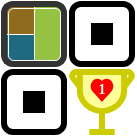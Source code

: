 <mxfile version="26.1.0">
  <diagram name="logo" id="OwzvYA7-GEL_tj54Xrpw">
    <mxGraphModel dx="236" dy="117" grid="1" gridSize="10" guides="1" tooltips="1" connect="1" arrows="1" fold="1" page="1" pageScale="1" pageWidth="850" pageHeight="1100" math="0" shadow="0">
      <root>
        <mxCell id="0" />
        <mxCell id="1" parent="0" />
        <mxCell id="rNr-V_LVtyrLA9hJe4uP-27" value="" style="group" parent="1" vertex="1" connectable="0">
          <mxGeometry x="74" y="73" width="30" height="30" as="geometry" />
        </mxCell>
        <mxCell id="rNr-V_LVtyrLA9hJe4uP-8" value="" style="html=1;verticalLabelPosition=bottom;align=center;labelBackgroundColor=#ffffff;verticalAlign=top;strokeWidth=3;strokeColor=#CCCC00;shadow=0;dashed=0;shape=mxgraph.ios7.icons.trophy;fillColor=#FFFF99;" parent="rNr-V_LVtyrLA9hJe4uP-27" vertex="1">
          <mxGeometry y="1" width="30" height="30" as="geometry" />
        </mxCell>
        <mxCell id="rNr-V_LVtyrLA9hJe4uP-50" value="" style="verticalLabelPosition=bottom;verticalAlign=top;html=1;shape=mxgraph.basic.heart;fillColor=light-dark(#ff0000, #ededed);strokeColor=none;" parent="rNr-V_LVtyrLA9hJe4uP-27" vertex="1">
          <mxGeometry x="9" y="4" width="12" height="12" as="geometry" />
        </mxCell>
        <mxCell id="rNr-V_LVtyrLA9hJe4uP-26" value="&lt;font style=&quot;color: rgb(255, 255, 255);&quot;&gt;1&lt;/font&gt;" style="text;html=1;align=center;verticalAlign=middle;whiteSpace=wrap;rounded=0;fontSize=7;fontFamily=Comic Sans MS;fontStyle=1" parent="rNr-V_LVtyrLA9hJe4uP-27" vertex="1">
          <mxGeometry x="10" y="5" width="10" height="10" as="geometry" />
        </mxCell>
        <mxCell id="rNr-V_LVtyrLA9hJe4uP-28" value="" style="group" parent="1" vertex="1" connectable="0">
          <mxGeometry x="74" y="40" width="30" height="30" as="geometry" />
        </mxCell>
        <mxCell id="rNr-V_LVtyrLA9hJe4uP-3" value="" style="rounded=1;whiteSpace=wrap;html=1;strokeWidth=3;fillColor=default;" parent="rNr-V_LVtyrLA9hJe4uP-28" vertex="1">
          <mxGeometry width="30" height="30" as="geometry" />
        </mxCell>
        <mxCell id="rNr-V_LVtyrLA9hJe4uP-13" value="" style="rounded=0;whiteSpace=wrap;html=1;strokeWidth=1;fillColor=#000000;" parent="rNr-V_LVtyrLA9hJe4uP-28" vertex="1">
          <mxGeometry x="10" y="10" width="10" height="10" as="geometry" />
        </mxCell>
        <mxCell id="rNr-V_LVtyrLA9hJe4uP-29" value="" style="group;fillColor=none;" parent="1" vertex="1" connectable="0">
          <mxGeometry x="40" y="74" width="30" height="30" as="geometry" />
        </mxCell>
        <mxCell id="rNr-V_LVtyrLA9hJe4uP-4" value="" style="rounded=1;whiteSpace=wrap;html=1;strokeWidth=3;fillColor=default;" parent="rNr-V_LVtyrLA9hJe4uP-29" vertex="1">
          <mxGeometry width="30" height="30" as="geometry" />
        </mxCell>
        <mxCell id="rNr-V_LVtyrLA9hJe4uP-10" value="" style="rounded=0;whiteSpace=wrap;html=1;strokeWidth=1;fillColor=#000000;" parent="rNr-V_LVtyrLA9hJe4uP-29" vertex="1">
          <mxGeometry x="10" y="10" width="10" height="10" as="geometry" />
        </mxCell>
        <mxCell id="rNr-V_LVtyrLA9hJe4uP-45" value="" style="group" parent="1" vertex="1" connectable="0">
          <mxGeometry x="40" y="40" width="30" height="30" as="geometry" />
        </mxCell>
        <mxCell id="rNr-V_LVtyrLA9hJe4uP-20" value="" style="rounded=0;whiteSpace=wrap;html=1;strokeWidth=1;fillColor=#8F6A1F;strokeColor=none;" parent="rNr-V_LVtyrLA9hJe4uP-45" vertex="1">
          <mxGeometry width="15" height="15" as="geometry" />
        </mxCell>
        <mxCell id="rNr-V_LVtyrLA9hJe4uP-21" value="" style="rounded=0;whiteSpace=wrap;html=1;strokeWidth=1;fillColor=#1F6A81;strokeColor=none;" parent="rNr-V_LVtyrLA9hJe4uP-45" vertex="1">
          <mxGeometry y="15" width="15" height="15" as="geometry" />
        </mxCell>
        <mxCell id="rNr-V_LVtyrLA9hJe4uP-22" value="" style="rounded=0;whiteSpace=wrap;html=1;strokeWidth=1;fillColor=#95C241;strokeColor=none;" parent="rNr-V_LVtyrLA9hJe4uP-45" vertex="1">
          <mxGeometry x="15" width="15" height="30" as="geometry" />
        </mxCell>
        <mxCell id="rNr-V_LVtyrLA9hJe4uP-23" value="" style="endArrow=none;html=1;rounded=0;entryX=0.5;entryY=0;entryDx=0;entryDy=0;exitX=0.5;exitY=1;exitDx=0;exitDy=0;strokeColor=#FFFFFF;strokeWidth=0.5;" parent="rNr-V_LVtyrLA9hJe4uP-45" edge="1">
          <mxGeometry width="50" height="50" relative="1" as="geometry">
            <mxPoint x="15.0" y="30" as="sourcePoint" />
            <mxPoint x="15.0" as="targetPoint" />
          </mxGeometry>
        </mxCell>
        <mxCell id="rNr-V_LVtyrLA9hJe4uP-24" value="" style="endArrow=none;html=1;rounded=0;entryX=0;entryY=1;entryDx=0;entryDy=0;exitX=0;exitY=0.5;exitDx=0;exitDy=0;strokeColor=#FFFFFF;strokeWidth=0.5;" parent="rNr-V_LVtyrLA9hJe4uP-45" source="rNr-V_LVtyrLA9hJe4uP-22" target="rNr-V_LVtyrLA9hJe4uP-20" edge="1">
          <mxGeometry width="50" height="50" relative="1" as="geometry">
            <mxPoint x="25.0" y="40" as="sourcePoint" />
            <mxPoint x="25.0" y="10" as="targetPoint" />
          </mxGeometry>
        </mxCell>
        <mxCell id="rNr-V_LVtyrLA9hJe4uP-46" value="" style="rounded=1;whiteSpace=wrap;html=1;strokeWidth=3;fillColor=none;strokeColor=#333333;" parent="rNr-V_LVtyrLA9hJe4uP-45" vertex="1">
          <mxGeometry width="30" height="30" as="geometry" />
        </mxCell>
        <mxCell id="rNr-V_LVtyrLA9hJe4uP-47" value="" style="rounded=1;whiteSpace=wrap;html=1;strokeWidth=0.5;fillColor=none;strokeColor=#FFFFFF;arcSize=10;" parent="rNr-V_LVtyrLA9hJe4uP-45" vertex="1">
          <mxGeometry x="2" y="2" width="26" height="26" as="geometry" />
        </mxCell>
      </root>
    </mxGraphModel>
  </diagram>
</mxfile>
